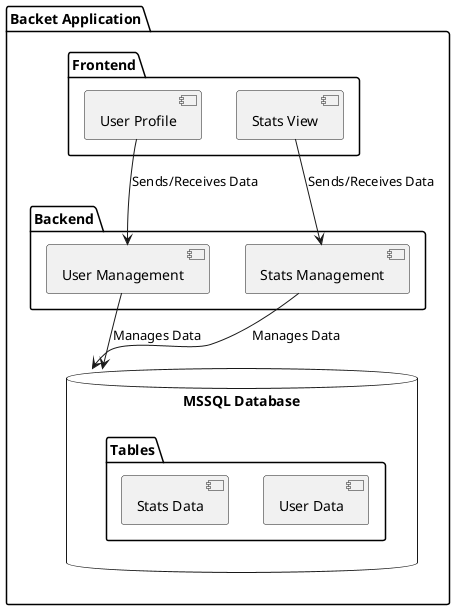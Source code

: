 @startuml
package "Backet Application" {
  
  package "Frontend" {
    [User Profile]
    [Stats View]
  }

  database "MSSQL Database" {
    folder "Tables" {
      [User Data]
      [Stats Data]
    }
  }

  package "Backend" {
    [User Management]
    [Stats Management]
  }

  [User Profile] --> [User Management] : Sends/Receives Data
  [Stats View] --> [Stats Management] : Sends/Receives Data
  [User Management] --> [MSSQL Database] : Manages Data
  [Stats Management] --> [MSSQL Database] : Manages Data

}
@enduml